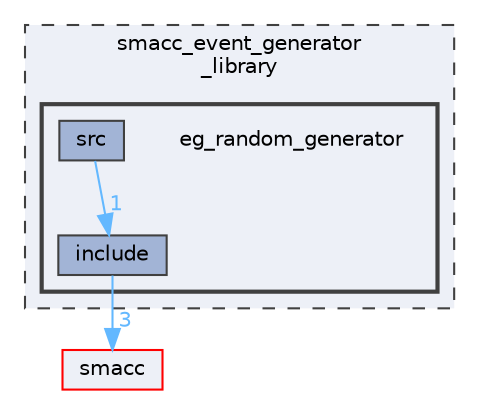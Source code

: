 digraph "smacc_event_generator_library/eg_random_generator"
{
 // LATEX_PDF_SIZE
  bgcolor="transparent";
  edge [fontname=Helvetica,fontsize=10,labelfontname=Helvetica,labelfontsize=10];
  node [fontname=Helvetica,fontsize=10,shape=box,height=0.2,width=0.4];
  compound=true
  subgraph clusterdir_d07572346bb6050e40a095bdefa174fb {
    graph [ bgcolor="#edf0f7", pencolor="grey25", label="smacc_event_generator\l_library", fontname=Helvetica,fontsize=10 style="filled,dashed", URL="dir_d07572346bb6050e40a095bdefa174fb.html",tooltip=""]
  subgraph clusterdir_19ef3b7ef9e68dbdc0cabb5c46e1575f {
    graph [ bgcolor="#edf0f7", pencolor="grey25", label="", fontname=Helvetica,fontsize=10 style="filled,bold", URL="dir_19ef3b7ef9e68dbdc0cabb5c46e1575f.html",tooltip=""]
    dir_19ef3b7ef9e68dbdc0cabb5c46e1575f [shape=plaintext, label="eg_random_generator"];
  dir_0fbd5b166e72e175afe90282b3f09bff [label="include", fillcolor="#a2b4d6", color="grey25", style="filled", URL="dir_0fbd5b166e72e175afe90282b3f09bff.html",tooltip=""];
  dir_a905b540fd08b2e56e8ae136c2445d85 [label="src", fillcolor="#a2b4d6", color="grey25", style="filled", URL="dir_a905b540fd08b2e56e8ae136c2445d85.html",tooltip=""];
  }
  }
  dir_6e3e4532ae0db906acb0c92fce514b9e [label="smacc", fillcolor="#edf0f7", color="red", style="filled", URL="dir_6e3e4532ae0db906acb0c92fce514b9e.html",tooltip=""];
  dir_0fbd5b166e72e175afe90282b3f09bff->dir_6e3e4532ae0db906acb0c92fce514b9e [headlabel="3", labeldistance=1.5 headhref="dir_000054_000090.html" color="steelblue1" fontcolor="steelblue1"];
  dir_a905b540fd08b2e56e8ae136c2445d85->dir_0fbd5b166e72e175afe90282b3f09bff [headlabel="1", labeldistance=1.5 headhref="dir_000125_000054.html" color="steelblue1" fontcolor="steelblue1"];
}
